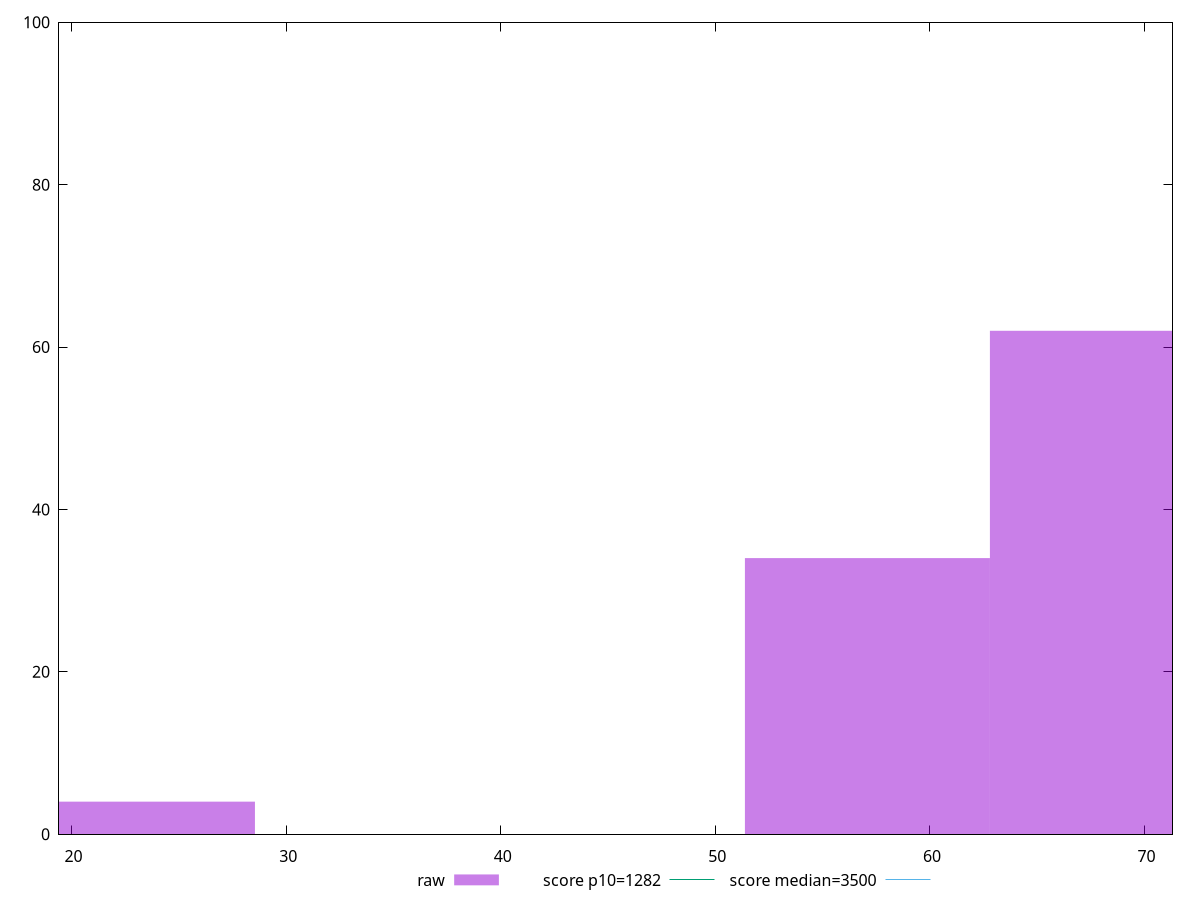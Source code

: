reset

$raw <<EOF
57.0862204345168 34
68.50346452142016 62
22.83448817380672 4
EOF

set key outside below
set boxwidth 11.41724408690336
set xrange [19.412:71.30399999999999]
set yrange [0:100]
set trange [0:100]
set style fill transparent solid 0.5 noborder

set parametric
set terminal svg size 640, 490 enhanced background rgb 'white'
set output "reports/report_00030_2021-02-24T20-42-31.540Z/bootup-time/samples/agenda/raw/histogram.svg"

plot $raw title "raw" with boxes, \
     1282,t title "score p10=1282", \
     3500,t title "score median=3500"

reset
